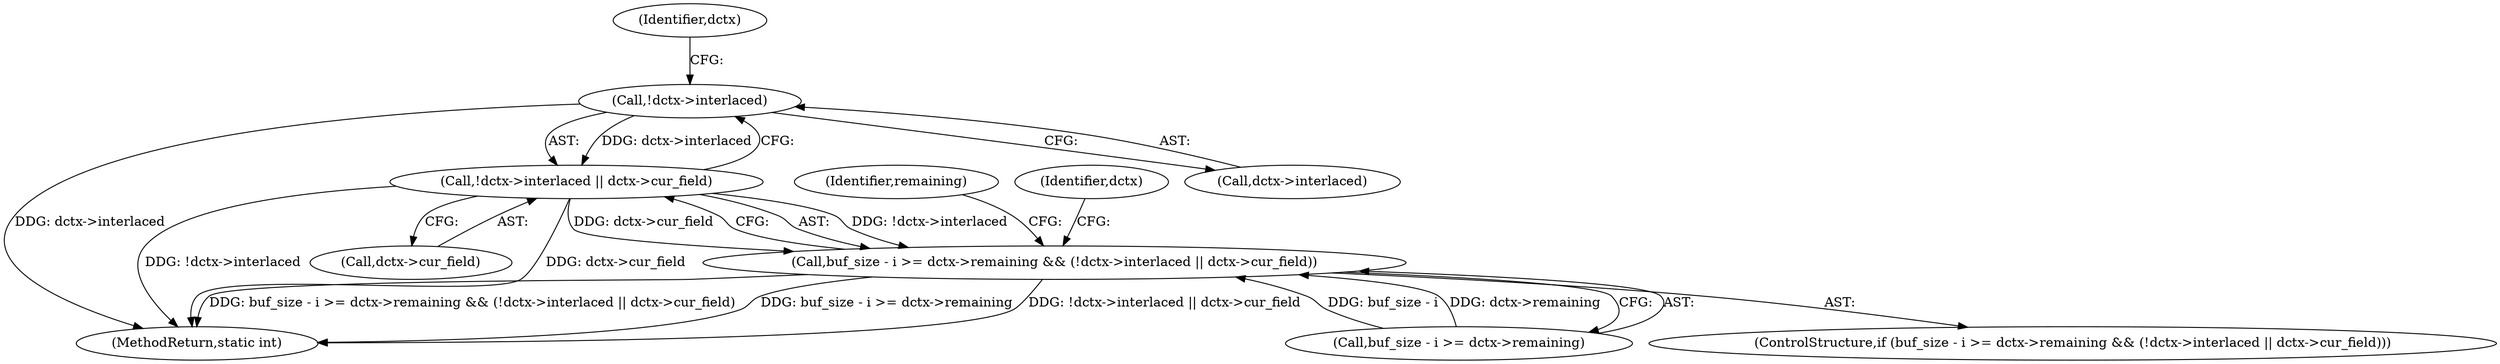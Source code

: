 digraph "0_FFmpeg_31c1c0b46a7021802c3d1d18039fca30dba5a14e@pointer" {
"1000326" [label="(Call,!dctx->interlaced)"];
"1000325" [label="(Call,!dctx->interlaced || dctx->cur_field)"];
"1000317" [label="(Call,buf_size - i >= dctx->remaining && (!dctx->interlaced || dctx->cur_field))"];
"1000325" [label="(Call,!dctx->interlaced || dctx->cur_field)"];
"1000459" [label="(MethodReturn,static int)"];
"1000327" [label="(Call,dctx->interlaced)"];
"1000336" [label="(Identifier,remaining)"];
"1000377" [label="(Identifier,dctx)"];
"1000316" [label="(ControlStructure,if (buf_size - i >= dctx->remaining && (!dctx->interlaced || dctx->cur_field)))"];
"1000326" [label="(Call,!dctx->interlaced)"];
"1000317" [label="(Call,buf_size - i >= dctx->remaining && (!dctx->interlaced || dctx->cur_field))"];
"1000331" [label="(Identifier,dctx)"];
"1000330" [label="(Call,dctx->cur_field)"];
"1000318" [label="(Call,buf_size - i >= dctx->remaining)"];
"1000326" -> "1000325"  [label="AST: "];
"1000326" -> "1000327"  [label="CFG: "];
"1000327" -> "1000326"  [label="AST: "];
"1000331" -> "1000326"  [label="CFG: "];
"1000325" -> "1000326"  [label="CFG: "];
"1000326" -> "1000459"  [label="DDG: dctx->interlaced"];
"1000326" -> "1000325"  [label="DDG: dctx->interlaced"];
"1000325" -> "1000317"  [label="AST: "];
"1000325" -> "1000330"  [label="CFG: "];
"1000330" -> "1000325"  [label="AST: "];
"1000317" -> "1000325"  [label="CFG: "];
"1000325" -> "1000459"  [label="DDG: !dctx->interlaced"];
"1000325" -> "1000459"  [label="DDG: dctx->cur_field"];
"1000325" -> "1000317"  [label="DDG: !dctx->interlaced"];
"1000325" -> "1000317"  [label="DDG: dctx->cur_field"];
"1000317" -> "1000316"  [label="AST: "];
"1000317" -> "1000318"  [label="CFG: "];
"1000318" -> "1000317"  [label="AST: "];
"1000336" -> "1000317"  [label="CFG: "];
"1000377" -> "1000317"  [label="CFG: "];
"1000317" -> "1000459"  [label="DDG: buf_size - i >= dctx->remaining"];
"1000317" -> "1000459"  [label="DDG: !dctx->interlaced || dctx->cur_field"];
"1000317" -> "1000459"  [label="DDG: buf_size - i >= dctx->remaining && (!dctx->interlaced || dctx->cur_field)"];
"1000318" -> "1000317"  [label="DDG: buf_size - i"];
"1000318" -> "1000317"  [label="DDG: dctx->remaining"];
}
